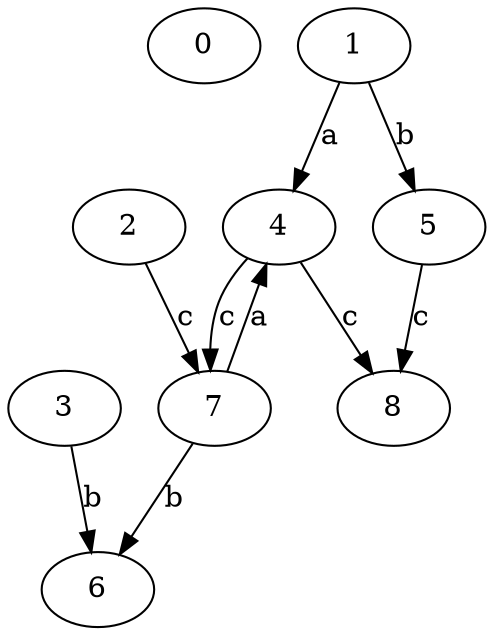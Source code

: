 strict digraph  {
0;
1;
2;
3;
4;
5;
6;
7;
8;
1 -> 4  [label=a];
1 -> 5  [label=b];
2 -> 7  [label=c];
3 -> 6  [label=b];
4 -> 7  [label=c];
4 -> 8  [label=c];
5 -> 8  [label=c];
7 -> 4  [label=a];
7 -> 6  [label=b];
}

